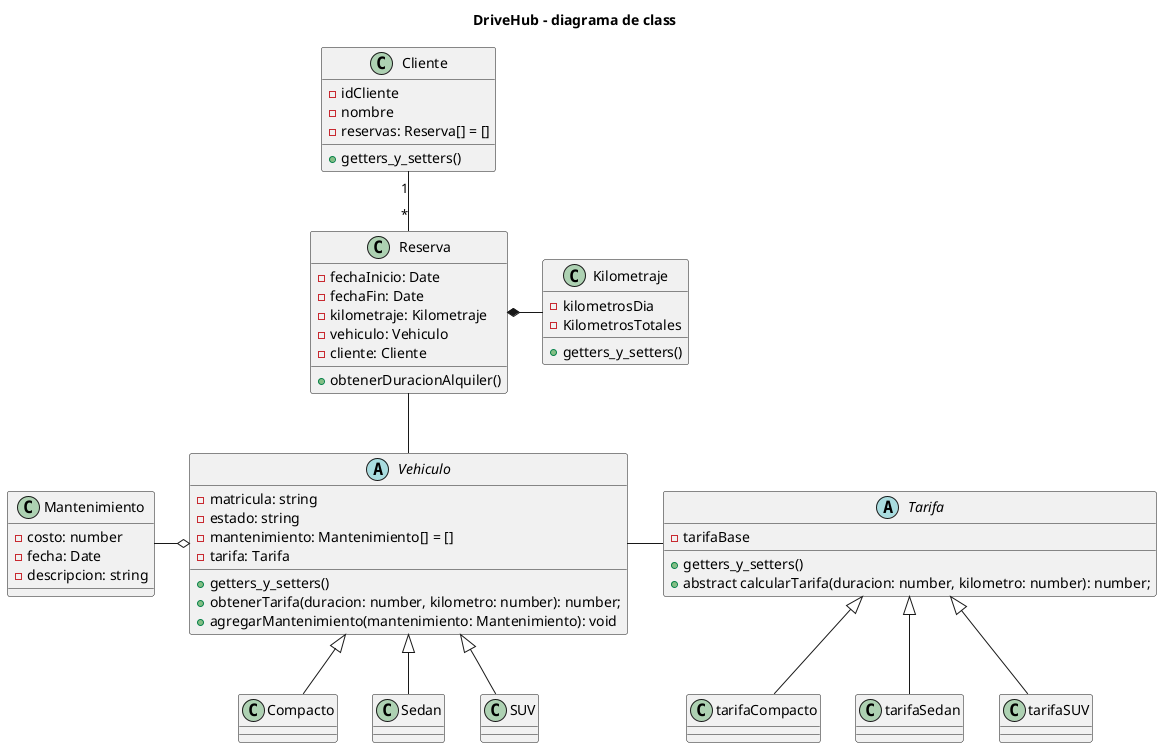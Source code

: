 @startuml

title DriveHub - diagrama de class

abstract class Vehiculo {
    - matricula: string
    - estado: string
    - mantenimiento: Mantenimiento[] = []
    - tarifa: Tarifa
    + getters_y_setters()
    + obtenerTarifa(duracion: number, kilometro: number): number;
    + agregarMantenimiento(mantenimiento: Mantenimiento): void
    
}

abstract class Tarifa{
    - tarifaBase
    + getters_y_setters()
    + abstract calcularTarifa(duracion: number, kilometro: number): number;
}


class Cliente {
    - idCliente
    - nombre
    - reservas: Reserva[] = []
    + getters_y_setters()
}

class Kilometraje{
    -kilometrosDia
    -KilometrosTotales
    + getters_y_setters()
}

class Mantenimiento{
    - costo: number
    - fecha: Date
    - descripcion: string
}

class Reserva{
    - fechaInicio: Date
    - fechaFin: Date
    - kilometraje: Kilometraje
    - vehiculo: Vehiculo
    - cliente: Cliente
    + obtenerDuracionAlquiler()
}

' Relaciones

Vehiculo <|-d- Compacto
Vehiculo <|-d- Sedan
Vehiculo <|-d- SUV

Tarifa <|-d- tarifaCompacto 
Tarifa <|-d- tarifaSedan
Tarifa <|-d- tarifaSUV

Vehiculo -r- Tarifa
Vehiculo o-l- Mantenimiento

Reserva -- Vehiculo
Reserva *-r- Kilometraje

Cliente "1" -- "*" Reserva 
' bidireccional

@enduml